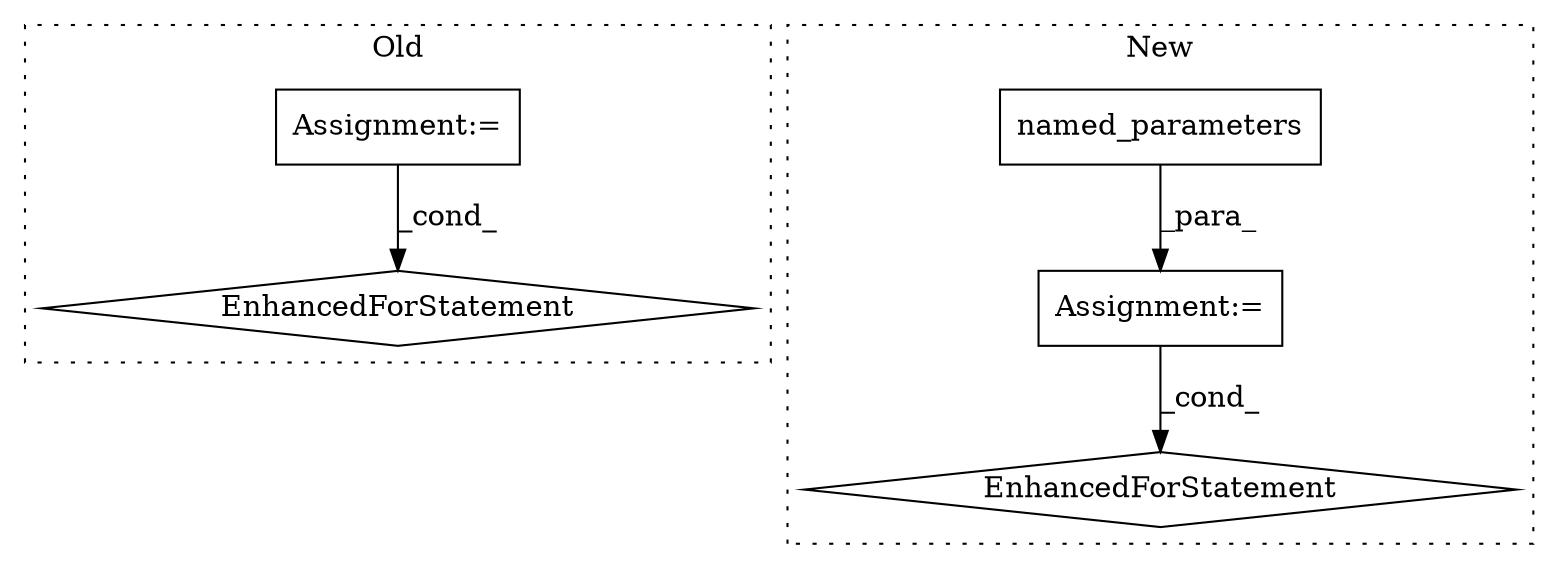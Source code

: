 digraph G {
subgraph cluster0 {
1 [label="EnhancedForStatement" a="70" s="5131,5227" l="57,2" shape="diamond"];
5 [label="Assignment:=" a="7" s="4531" l="1" shape="box"];
label = "Old";
style="dotted";
}
subgraph cluster1 {
2 [label="named_parameters" a="32" s="5647" l="18" shape="box"];
3 [label="Assignment:=" a="7" s="5557,5665" l="72,2" shape="box"];
4 [label="EnhancedForStatement" a="70" s="5557,5665" l="72,2" shape="diamond"];
label = "New";
style="dotted";
}
2 -> 3 [label="_para_"];
3 -> 4 [label="_cond_"];
5 -> 1 [label="_cond_"];
}